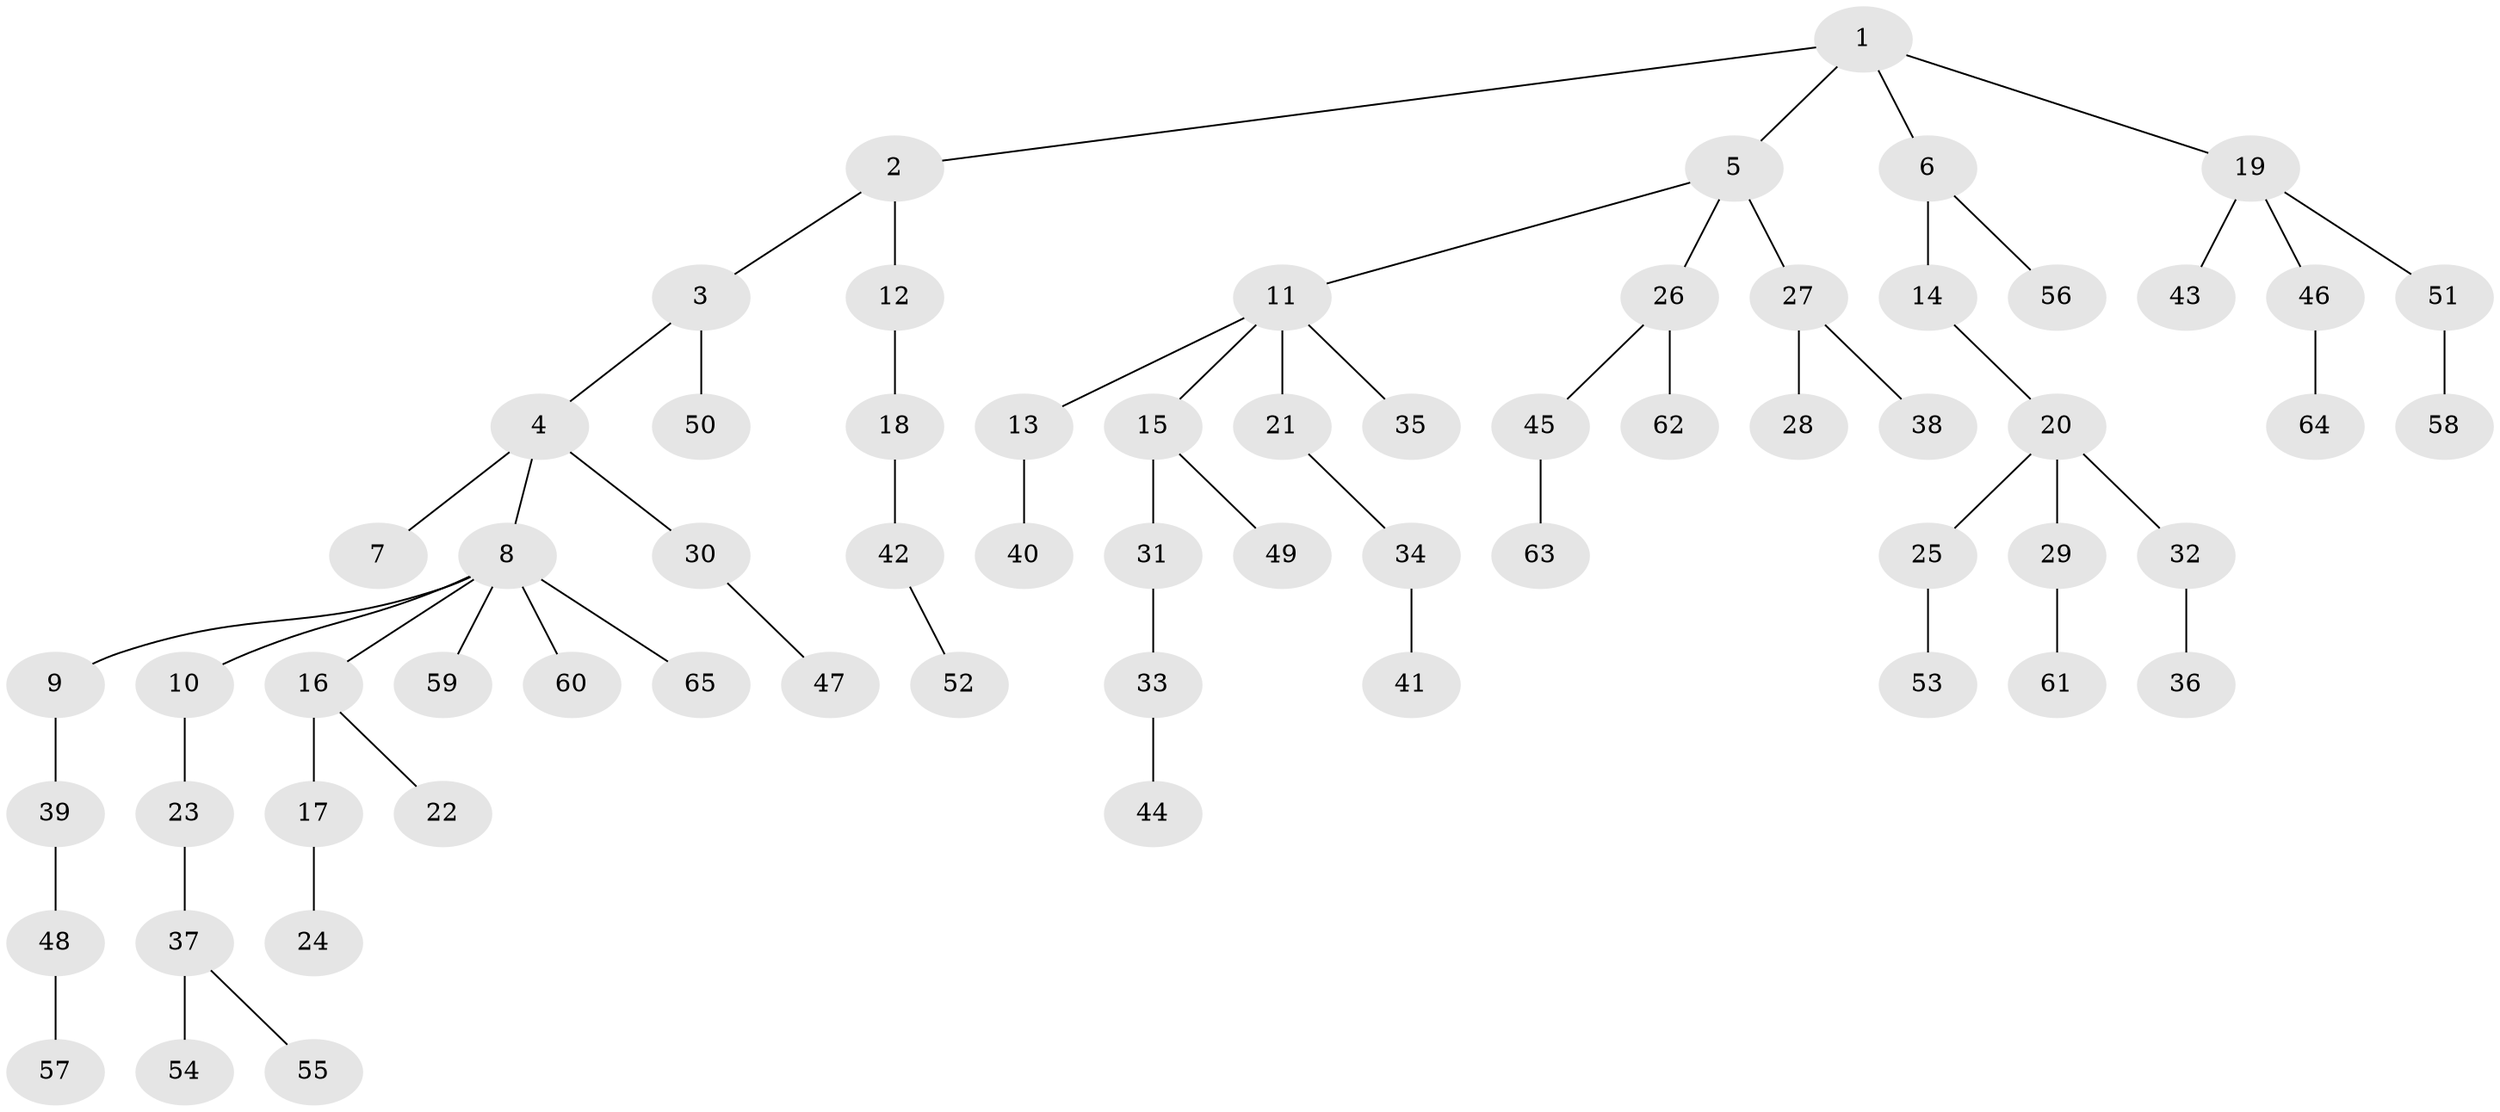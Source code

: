 // Generated by graph-tools (version 1.1) at 2025/36/03/09/25 02:36:50]
// undirected, 65 vertices, 64 edges
graph export_dot {
graph [start="1"]
  node [color=gray90,style=filled];
  1;
  2;
  3;
  4;
  5;
  6;
  7;
  8;
  9;
  10;
  11;
  12;
  13;
  14;
  15;
  16;
  17;
  18;
  19;
  20;
  21;
  22;
  23;
  24;
  25;
  26;
  27;
  28;
  29;
  30;
  31;
  32;
  33;
  34;
  35;
  36;
  37;
  38;
  39;
  40;
  41;
  42;
  43;
  44;
  45;
  46;
  47;
  48;
  49;
  50;
  51;
  52;
  53;
  54;
  55;
  56;
  57;
  58;
  59;
  60;
  61;
  62;
  63;
  64;
  65;
  1 -- 2;
  1 -- 5;
  1 -- 6;
  1 -- 19;
  2 -- 3;
  2 -- 12;
  3 -- 4;
  3 -- 50;
  4 -- 7;
  4 -- 8;
  4 -- 30;
  5 -- 11;
  5 -- 26;
  5 -- 27;
  6 -- 14;
  6 -- 56;
  8 -- 9;
  8 -- 10;
  8 -- 16;
  8 -- 59;
  8 -- 60;
  8 -- 65;
  9 -- 39;
  10 -- 23;
  11 -- 13;
  11 -- 15;
  11 -- 21;
  11 -- 35;
  12 -- 18;
  13 -- 40;
  14 -- 20;
  15 -- 31;
  15 -- 49;
  16 -- 17;
  16 -- 22;
  17 -- 24;
  18 -- 42;
  19 -- 43;
  19 -- 46;
  19 -- 51;
  20 -- 25;
  20 -- 29;
  20 -- 32;
  21 -- 34;
  23 -- 37;
  25 -- 53;
  26 -- 45;
  26 -- 62;
  27 -- 28;
  27 -- 38;
  29 -- 61;
  30 -- 47;
  31 -- 33;
  32 -- 36;
  33 -- 44;
  34 -- 41;
  37 -- 54;
  37 -- 55;
  39 -- 48;
  42 -- 52;
  45 -- 63;
  46 -- 64;
  48 -- 57;
  51 -- 58;
}
